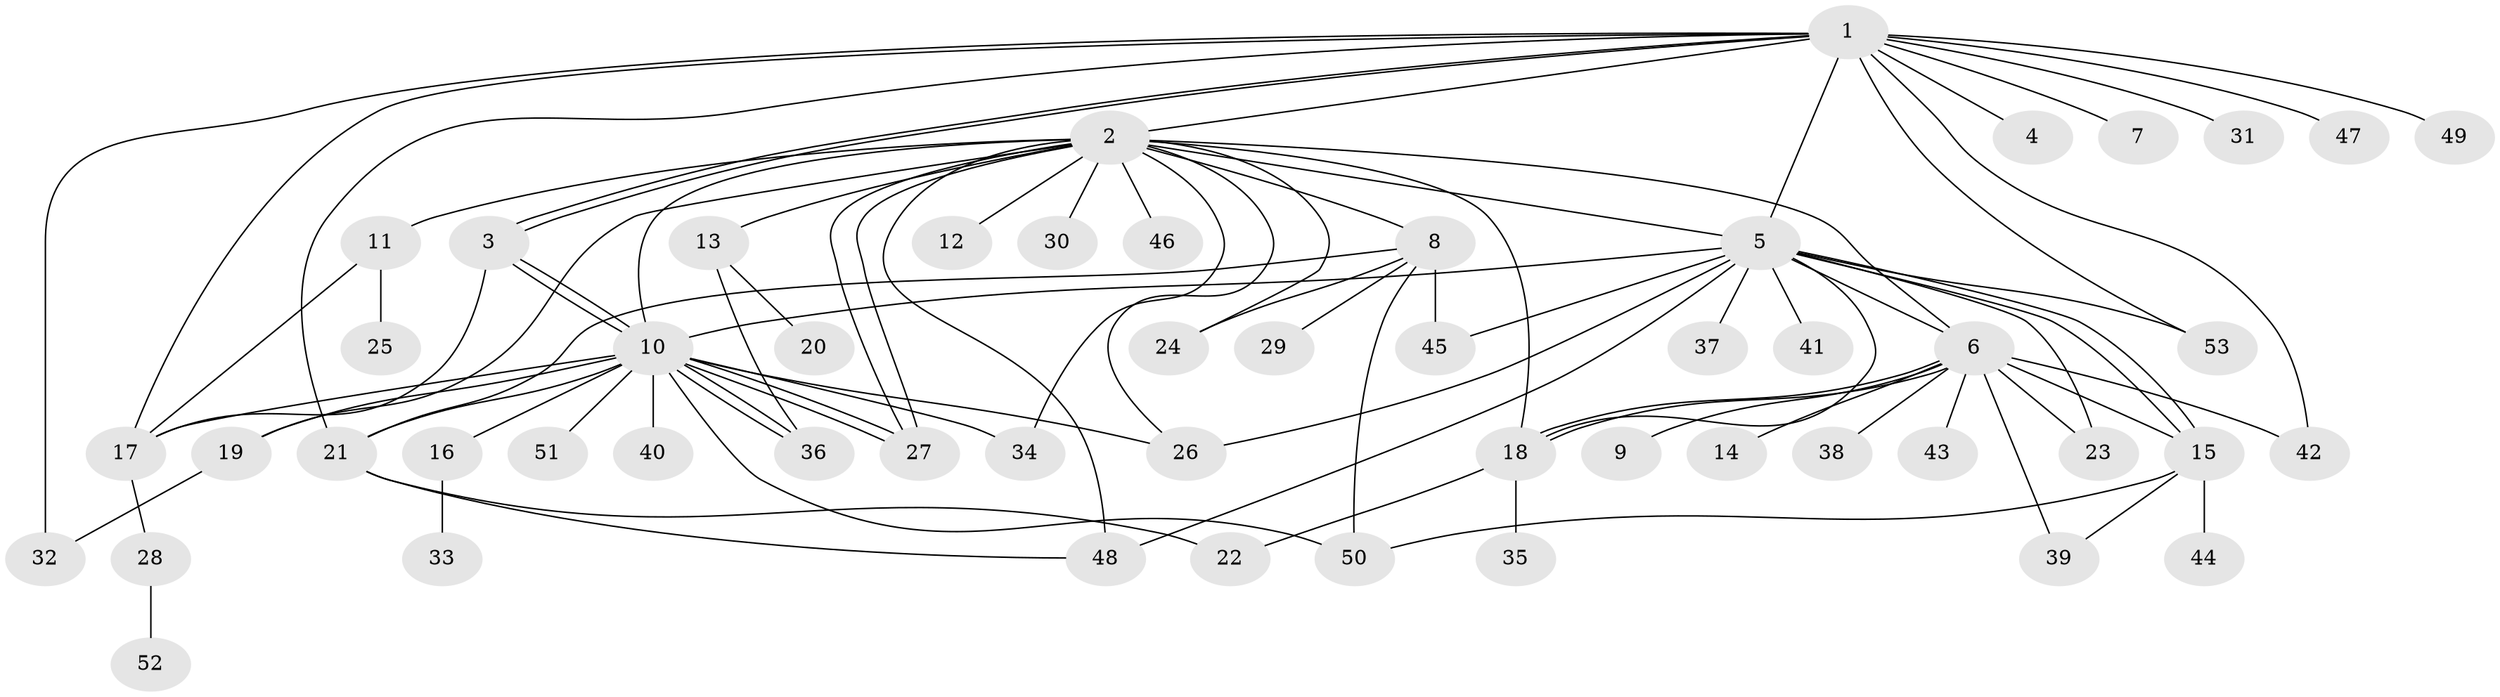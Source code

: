 // Generated by graph-tools (version 1.1) at 2025/25/03/09/25 03:25:55]
// undirected, 53 vertices, 89 edges
graph export_dot {
graph [start="1"]
  node [color=gray90,style=filled];
  1;
  2;
  3;
  4;
  5;
  6;
  7;
  8;
  9;
  10;
  11;
  12;
  13;
  14;
  15;
  16;
  17;
  18;
  19;
  20;
  21;
  22;
  23;
  24;
  25;
  26;
  27;
  28;
  29;
  30;
  31;
  32;
  33;
  34;
  35;
  36;
  37;
  38;
  39;
  40;
  41;
  42;
  43;
  44;
  45;
  46;
  47;
  48;
  49;
  50;
  51;
  52;
  53;
  1 -- 2;
  1 -- 3;
  1 -- 3;
  1 -- 4;
  1 -- 5;
  1 -- 7;
  1 -- 17;
  1 -- 21;
  1 -- 31;
  1 -- 32;
  1 -- 42;
  1 -- 47;
  1 -- 49;
  1 -- 53;
  2 -- 5;
  2 -- 6;
  2 -- 8;
  2 -- 10;
  2 -- 11;
  2 -- 12;
  2 -- 13;
  2 -- 18;
  2 -- 19;
  2 -- 24;
  2 -- 26;
  2 -- 27;
  2 -- 27;
  2 -- 30;
  2 -- 34;
  2 -- 46;
  2 -- 48;
  3 -- 10;
  3 -- 10;
  3 -- 17;
  5 -- 6;
  5 -- 10;
  5 -- 15;
  5 -- 15;
  5 -- 18;
  5 -- 23;
  5 -- 26;
  5 -- 37;
  5 -- 41;
  5 -- 45;
  5 -- 48;
  5 -- 53;
  6 -- 9;
  6 -- 14;
  6 -- 15;
  6 -- 18;
  6 -- 18;
  6 -- 23;
  6 -- 38;
  6 -- 39;
  6 -- 42;
  6 -- 43;
  8 -- 21;
  8 -- 24;
  8 -- 29;
  8 -- 45;
  8 -- 50;
  10 -- 16;
  10 -- 17;
  10 -- 19;
  10 -- 21;
  10 -- 26;
  10 -- 27;
  10 -- 27;
  10 -- 34;
  10 -- 36;
  10 -- 36;
  10 -- 40;
  10 -- 50;
  10 -- 51;
  11 -- 17;
  11 -- 25;
  13 -- 20;
  13 -- 36;
  15 -- 39;
  15 -- 44;
  15 -- 50;
  16 -- 33;
  17 -- 28;
  18 -- 22;
  18 -- 35;
  19 -- 32;
  21 -- 22;
  21 -- 48;
  28 -- 52;
}
